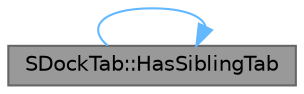 digraph "SDockTab::HasSiblingTab"
{
 // INTERACTIVE_SVG=YES
 // LATEX_PDF_SIZE
  bgcolor="transparent";
  edge [fontname=Helvetica,fontsize=10,labelfontname=Helvetica,labelfontsize=10];
  node [fontname=Helvetica,fontsize=10,shape=box,height=0.2,width=0.4];
  rankdir="LR";
  Node1 [id="Node000001",label="SDockTab::HasSiblingTab",height=0.2,width=0.4,color="gray40", fillcolor="grey60", style="filled", fontcolor="black",tooltip="Check to see whether this tab has a sibling tab with the given tab ID."];
  Node1 -> Node1 [id="edge1_Node000001_Node000001",color="steelblue1",style="solid",tooltip=" "];
}
